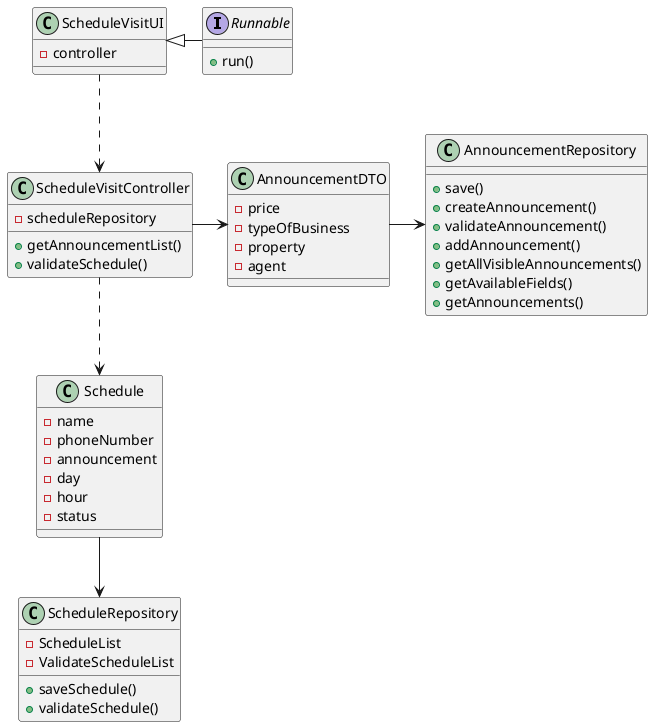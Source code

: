@startuml

interface Runnable {

    + run()
}

class ScheduleVisitUI {
    - controller
}

class ScheduleVisitController {

    - scheduleRepository
    + getAnnouncementList()
    + validateSchedule()

}

class Schedule {

    - name
    - phoneNumber
    - announcement
    - day
    - hour
    - status
}

class ScheduleRepository {

    - ScheduleList
    - ValidateScheduleList
    + saveSchedule()
    + validateSchedule()
}

class AnnouncementRepository {

    + save()
    + createAnnouncement()
    + validateAnnouncement()
    + addAnnouncement()
    + getAllVisibleAnnouncements()
    + getAvailableFields()
    + getAnnouncements()
}

class AnnouncementDTO {

    - price
    - typeOfBusiness
    - property
    - agent
}



Runnable -left-|> ScheduleVisitUI
ScheduleVisitUI ..> ScheduleVisitController
ScheduleVisitController -> AnnouncementDTO
AnnouncementDTO -> AnnouncementRepository
ScheduleVisitController ..> Schedule
Schedule --> ScheduleRepository

@enduml